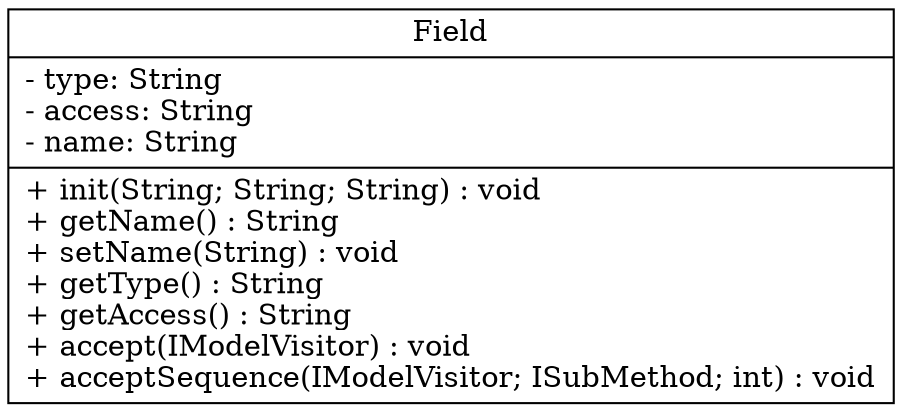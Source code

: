 digraph model{
rankdir = BT;
Field [
shape="record",
label = "{Field| - type: String\l- access: String\l- name: String\l|+ init(String; String; String) : void\l+ getName() : String\l+ setName(String) : void\l+ getType() : String\l+ getAccess() : String\l+ accept(IModelVisitor) : void\l+ acceptSequence(IModelVisitor; ISubMethod; int) : void\l}"
];

//writing relations between classes now
}